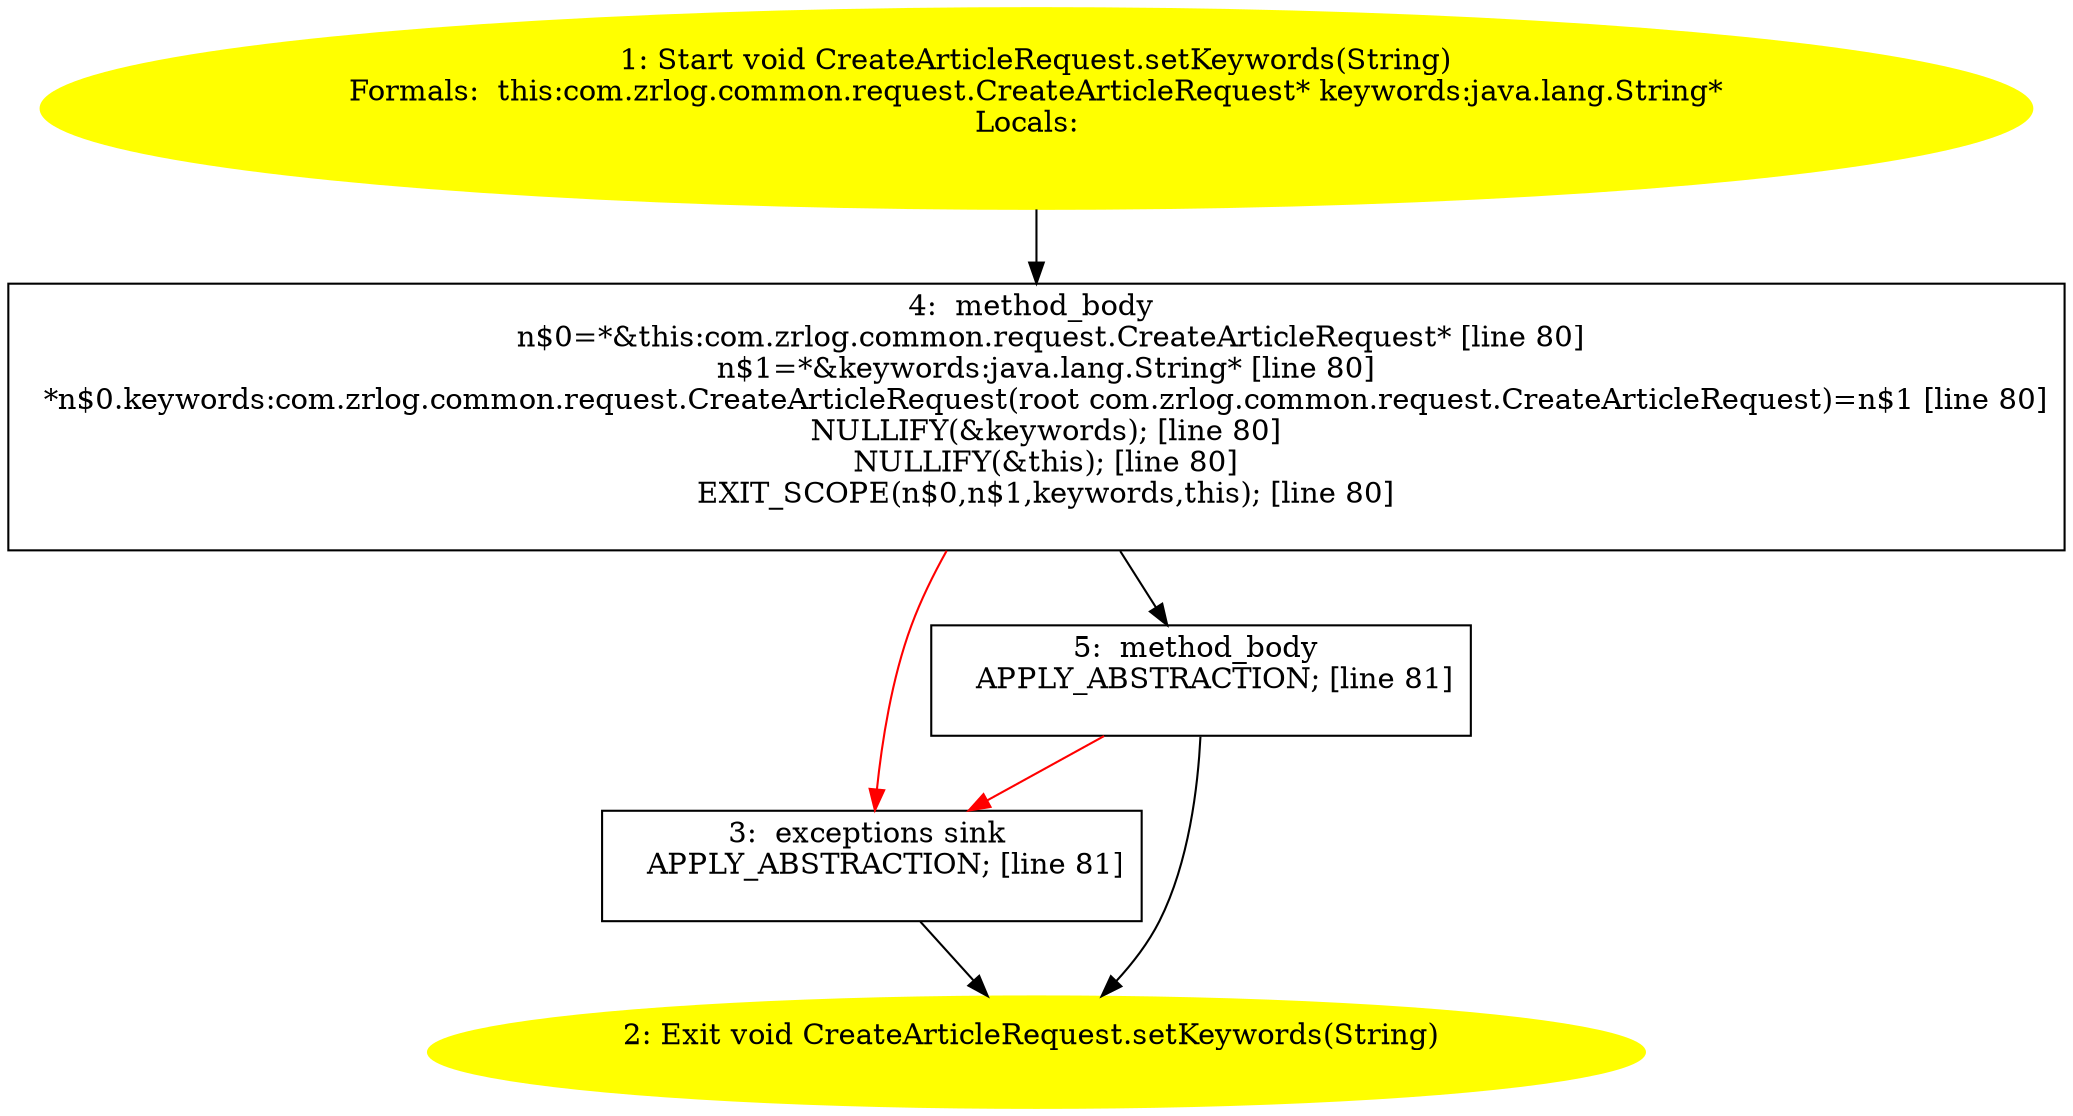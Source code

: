 /* @generated */
digraph cfg {
"com.zrlog.common.request.CreateArticleRequest.setKeywords(java.lang.String):void.81e44eca17e222cd1731622e511a4414_1" [label="1: Start void CreateArticleRequest.setKeywords(String)\nFormals:  this:com.zrlog.common.request.CreateArticleRequest* keywords:java.lang.String*\nLocals:  \n  " color=yellow style=filled]
	

	 "com.zrlog.common.request.CreateArticleRequest.setKeywords(java.lang.String):void.81e44eca17e222cd1731622e511a4414_1" -> "com.zrlog.common.request.CreateArticleRequest.setKeywords(java.lang.String):void.81e44eca17e222cd1731622e511a4414_4" ;
"com.zrlog.common.request.CreateArticleRequest.setKeywords(java.lang.String):void.81e44eca17e222cd1731622e511a4414_2" [label="2: Exit void CreateArticleRequest.setKeywords(String) \n  " color=yellow style=filled]
	

"com.zrlog.common.request.CreateArticleRequest.setKeywords(java.lang.String):void.81e44eca17e222cd1731622e511a4414_3" [label="3:  exceptions sink \n   APPLY_ABSTRACTION; [line 81]\n " shape="box"]
	

	 "com.zrlog.common.request.CreateArticleRequest.setKeywords(java.lang.String):void.81e44eca17e222cd1731622e511a4414_3" -> "com.zrlog.common.request.CreateArticleRequest.setKeywords(java.lang.String):void.81e44eca17e222cd1731622e511a4414_2" ;
"com.zrlog.common.request.CreateArticleRequest.setKeywords(java.lang.String):void.81e44eca17e222cd1731622e511a4414_4" [label="4:  method_body \n   n$0=*&this:com.zrlog.common.request.CreateArticleRequest* [line 80]\n  n$1=*&keywords:java.lang.String* [line 80]\n  *n$0.keywords:com.zrlog.common.request.CreateArticleRequest(root com.zrlog.common.request.CreateArticleRequest)=n$1 [line 80]\n  NULLIFY(&keywords); [line 80]\n  NULLIFY(&this); [line 80]\n  EXIT_SCOPE(n$0,n$1,keywords,this); [line 80]\n " shape="box"]
	

	 "com.zrlog.common.request.CreateArticleRequest.setKeywords(java.lang.String):void.81e44eca17e222cd1731622e511a4414_4" -> "com.zrlog.common.request.CreateArticleRequest.setKeywords(java.lang.String):void.81e44eca17e222cd1731622e511a4414_5" ;
	 "com.zrlog.common.request.CreateArticleRequest.setKeywords(java.lang.String):void.81e44eca17e222cd1731622e511a4414_4" -> "com.zrlog.common.request.CreateArticleRequest.setKeywords(java.lang.String):void.81e44eca17e222cd1731622e511a4414_3" [color="red" ];
"com.zrlog.common.request.CreateArticleRequest.setKeywords(java.lang.String):void.81e44eca17e222cd1731622e511a4414_5" [label="5:  method_body \n   APPLY_ABSTRACTION; [line 81]\n " shape="box"]
	

	 "com.zrlog.common.request.CreateArticleRequest.setKeywords(java.lang.String):void.81e44eca17e222cd1731622e511a4414_5" -> "com.zrlog.common.request.CreateArticleRequest.setKeywords(java.lang.String):void.81e44eca17e222cd1731622e511a4414_2" ;
	 "com.zrlog.common.request.CreateArticleRequest.setKeywords(java.lang.String):void.81e44eca17e222cd1731622e511a4414_5" -> "com.zrlog.common.request.CreateArticleRequest.setKeywords(java.lang.String):void.81e44eca17e222cd1731622e511a4414_3" [color="red" ];
}
